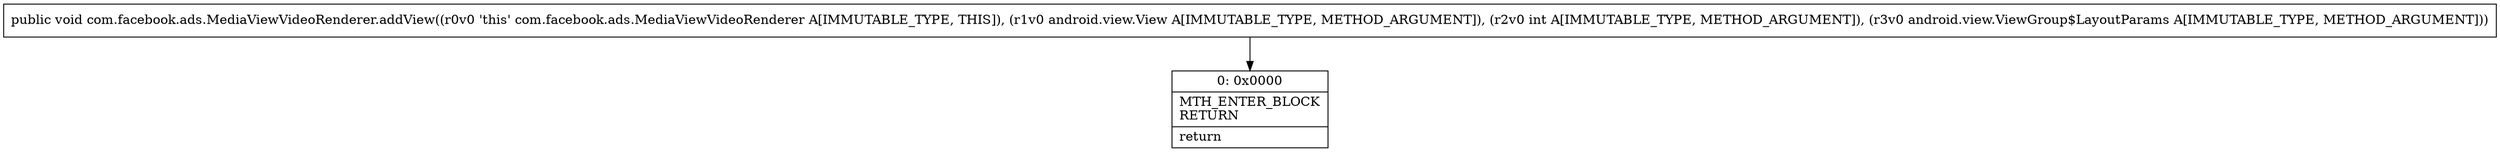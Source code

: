 digraph "CFG forcom.facebook.ads.MediaViewVideoRenderer.addView(Landroid\/view\/View;ILandroid\/view\/ViewGroup$LayoutParams;)V" {
Node_0 [shape=record,label="{0\:\ 0x0000|MTH_ENTER_BLOCK\lRETURN\l|return\l}"];
MethodNode[shape=record,label="{public void com.facebook.ads.MediaViewVideoRenderer.addView((r0v0 'this' com.facebook.ads.MediaViewVideoRenderer A[IMMUTABLE_TYPE, THIS]), (r1v0 android.view.View A[IMMUTABLE_TYPE, METHOD_ARGUMENT]), (r2v0 int A[IMMUTABLE_TYPE, METHOD_ARGUMENT]), (r3v0 android.view.ViewGroup$LayoutParams A[IMMUTABLE_TYPE, METHOD_ARGUMENT])) }"];
MethodNode -> Node_0;
}


